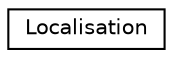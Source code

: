 digraph "Graphical Class Hierarchy"
{
 // LATEX_PDF_SIZE
  edge [fontname="Helvetica",fontsize="10",labelfontname="Helvetica",labelfontsize="10"];
  node [fontname="Helvetica",fontsize="10",shape=record];
  rankdir="LR";
  Node0 [label="Localisation",height=0.2,width=0.4,color="black", fillcolor="white", style="filled",URL="$class_localisation.html",tooltip=" "];
}
